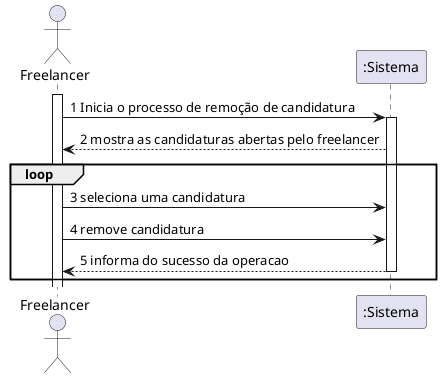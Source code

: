 @startuml

actor "Freelancer"
activate "Freelancer"
"Freelancer" -> ":Sistema" : 1 Inicia o processo de remoção de candidatura
activate ":Sistema"
":Sistema" --> "Freelancer" : 2 mostra as candidaturas abertas pelo freelancer
loop
"Freelancer" -> ":Sistema" : 3 seleciona uma candidatura
"Freelancer" -> ":Sistema" : 4 remove candidatura
":Sistema" --> "Freelancer" : 5 informa do sucesso da operacao
deactivate ":Sistema"
end

@enduml